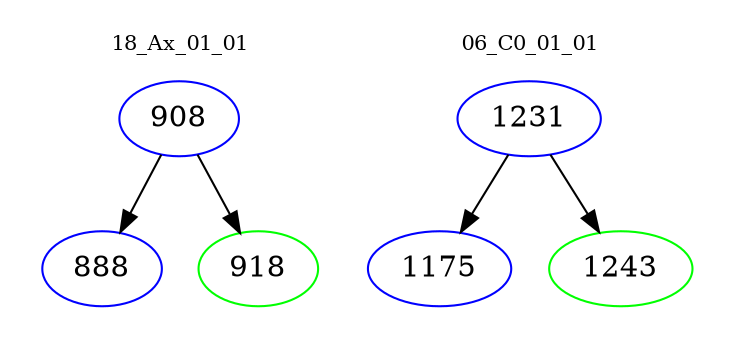 digraph{
subgraph cluster_0 {
color = white
label = "18_Ax_01_01";
fontsize=10;
T0_908 [label="908", color="blue"]
T0_908 -> T0_888 [color="black"]
T0_888 [label="888", color="blue"]
T0_908 -> T0_918 [color="black"]
T0_918 [label="918", color="green"]
}
subgraph cluster_1 {
color = white
label = "06_C0_01_01";
fontsize=10;
T1_1231 [label="1231", color="blue"]
T1_1231 -> T1_1175 [color="black"]
T1_1175 [label="1175", color="blue"]
T1_1231 -> T1_1243 [color="black"]
T1_1243 [label="1243", color="green"]
}
}
